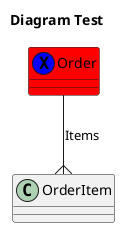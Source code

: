 @startuml
title
 Diagram Test
end title

class Order << (X,#0000ff) >> #ff0000
{
}
class OrderItem
{
}

Order --{ OrderItem:Items
@enduml
